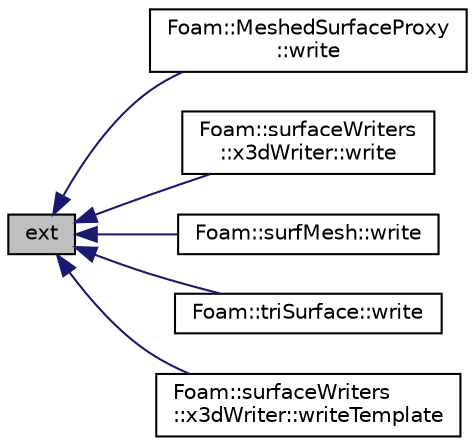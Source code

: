 digraph "ext"
{
  bgcolor="transparent";
  edge [fontname="Helvetica",fontsize="10",labelfontname="Helvetica",labelfontsize="10"];
  node [fontname="Helvetica",fontsize="10",shape=record];
  rankdir="LR";
  Node1 [label="ext",height=0.2,width=0.4,color="black", fillcolor="grey75", style="filled" fontcolor="black"];
  Node1 -> Node2 [dir="back",color="midnightblue",fontsize="10",style="solid",fontname="Helvetica"];
  Node2 [label="Foam::MeshedSurfaceProxy\l::write",height=0.2,width=0.4,color="black",URL="$classFoam_1_1MeshedSurfaceProxy.html#a758600d18bce83705568a5e87f10b3f3",tooltip="Write to file, selected based on given extension. "];
  Node1 -> Node3 [dir="back",color="midnightblue",fontsize="10",style="solid",fontname="Helvetica"];
  Node3 [label="Foam::surfaceWriters\l::x3dWriter::write",height=0.2,width=0.4,color="black",URL="$classFoam_1_1surfaceWriters_1_1x3dWriter.html#afd799dadb33a0ff968bae2ddcb13787b",tooltip="Write surface geometry to file. "];
  Node1 -> Node4 [dir="back",color="midnightblue",fontsize="10",style="solid",fontname="Helvetica"];
  Node4 [label="Foam::surfMesh::write",height=0.2,width=0.4,color="black",URL="$classFoam_1_1surfMesh.html#a337c7c43e6513303cdb161a434e5b93a",tooltip="Write to file, choosing writer given extension. "];
  Node1 -> Node5 [dir="back",color="midnightblue",fontsize="10",style="solid",fontname="Helvetica"];
  Node5 [label="Foam::triSurface::write",height=0.2,width=0.4,color="black",URL="$classFoam_1_1triSurface.html#a4bc86b48333705e13add9de0db8eebd3",tooltip="Write to Ostream in simple FOAM format. "];
  Node1 -> Node6 [dir="back",color="midnightblue",fontsize="10",style="solid",fontname="Helvetica"];
  Node6 [label="Foam::surfaceWriters\l::x3dWriter::writeTemplate",height=0.2,width=0.4,color="black",URL="$classFoam_1_1surfaceWriters_1_1x3dWriter.html#a817eda2af780a14495d0652de348dfda"];
}
